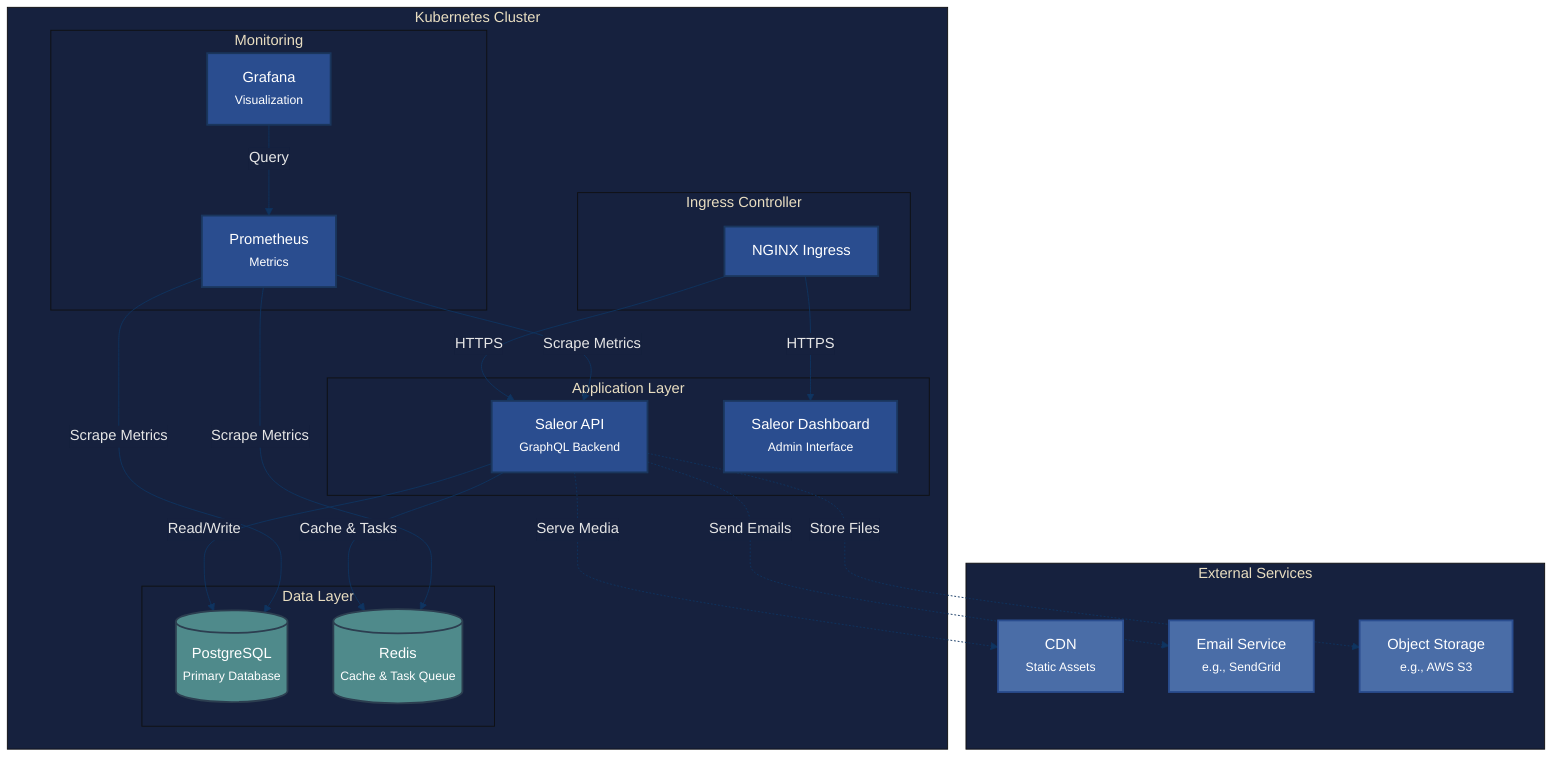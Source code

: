 %%{init: {'theme': 'base', 'themeVariables': { 'primaryColor': '#1a1a2e', 'primaryTextColor': '#e6e6e6', 'primaryBorderColor': '#16213e', 'lineColor': '#0f3460', 'secondaryColor': '#16213e', 'tertiaryColor': '#16213e'}}}%%

graph TD
    subgraph "Kubernetes Cluster"
        subgraph "Ingress Controller"
            Nginx[NGINX Ingress]
        end
        
        subgraph "Application Layer"
            API[Saleor API\n<small>GraphQL Backend</small>]
            Dashboard[Saleor Dashboard\n<small>Admin Interface</small>]
        end
        
        subgraph "Data Layer"
            PostgreSQL[(PostgreSQL\n<small>Primary Database</small>)]
            Redis[(Redis\n<small>Cache & Task Queue</small>)]
        end
        
        subgraph "Monitoring"
            Prometheus[Prometheus\n<small>Metrics</small>]
            Grafana[Grafana\n<small>Visualization</small>]
        end
    end
    
    subgraph "External Services"
        CDN[CDN\n<small>Static Assets</small>]
        Email[Email Service\n<small>e.g., SendGrid</small>]
        Storage[Object Storage\n<small>e.g., AWS S3</small>]
    end
    
    %% Connections
    Nginx -->|HTTPS| API
    Nginx -->|HTTPS| Dashboard
    
    API -->|Read/Write| PostgreSQL
    API -->|Cache & Tasks| Redis
    
    %% External Services
    API -.->|Store Files| Storage
    API -.->|Send Emails| Email
    API -.->|Serve Media| CDN
    
    %% Monitoring
    Prometheus -->|Scrape Metrics| API
    Prometheus -->|Scrape Metrics| PostgreSQL
    Prometheus -->|Scrape Metrics| Redis
    Grafana -->|Query| Prometheus
    
    %% Styling
    classDef k8s fill:#2a4d8f,stroke:#1a365d,color:white,stroke-width:2px
    classDef external fill:#4a6da7,stroke:#2a4d8f,color:white,stroke-width:2px
    classDef storage fill:#4f8a8b,stroke:#2c3e50,color:white,stroke-width:2px
    
    class Nginx,API,Dashboard,Prometheus,Grafana k8s
    class PostgreSQL,Redis storage
    class CDN,Email,Storage external